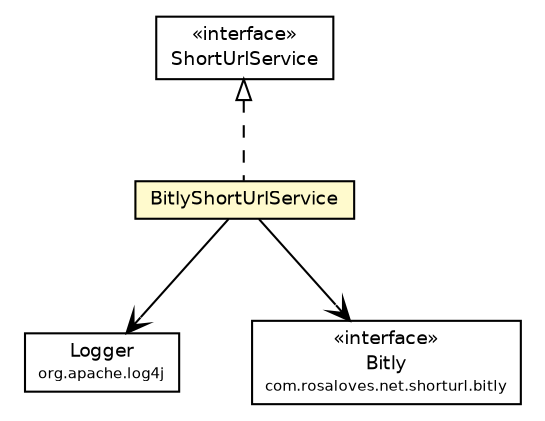 #!/usr/local/bin/dot
#
# Class diagram 
# Generated by UmlGraph version 4.6 (http://www.spinellis.gr/sw/umlgraph)
#

digraph G {
	edge [fontname="Helvetica",fontsize=10,labelfontname="Helvetica",labelfontsize=10];
	node [fontname="Helvetica",fontsize=10,shape=plaintext];
	// net.chrissearle.flickrvote.service.BitlyShortUrlService
	c5703 [label=<<table border="0" cellborder="1" cellspacing="0" cellpadding="2" port="p" bgcolor="lemonChiffon" href="./BitlyShortUrlService.html">
		<tr><td><table border="0" cellspacing="0" cellpadding="1">
			<tr><td> BitlyShortUrlService </td></tr>
		</table></td></tr>
		</table>>, fontname="Helvetica", fontcolor="black", fontsize=9.0];
	// net.chrissearle.flickrvote.service.ShortUrlService
	c5704 [label=<<table border="0" cellborder="1" cellspacing="0" cellpadding="2" port="p" href="./ShortUrlService.html">
		<tr><td><table border="0" cellspacing="0" cellpadding="1">
			<tr><td> &laquo;interface&raquo; </td></tr>
			<tr><td> ShortUrlService </td></tr>
		</table></td></tr>
		</table>>, fontname="Helvetica", fontcolor="black", fontsize=9.0];
	//net.chrissearle.flickrvote.service.BitlyShortUrlService implements net.chrissearle.flickrvote.service.ShortUrlService
	c5704:p -> c5703:p [dir=back,arrowtail=empty,style=dashed];
	// net.chrissearle.flickrvote.service.BitlyShortUrlService NAVASSOC org.apache.log4j.Logger
	c5703:p -> c5779:p [taillabel="", label="", headlabel="", fontname="Helvetica", fontcolor="black", fontsize=10.0, color="black", arrowhead=open];
	// net.chrissearle.flickrvote.service.BitlyShortUrlService NAVASSOC com.rosaloves.net.shorturl.bitly.Bitly
	c5703:p -> c5783:p [taillabel="", label="", headlabel="", fontname="Helvetica", fontcolor="black", fontsize=10.0, color="black", arrowhead=open];
	// org.apache.log4j.Logger
	c5779 [label=<<table border="0" cellborder="1" cellspacing="0" cellpadding="2" port="p">
		<tr><td><table border="0" cellspacing="0" cellpadding="1">
			<tr><td> Logger </td></tr>
			<tr><td><font point-size="7.0"> org.apache.log4j </font></td></tr>
		</table></td></tr>
		</table>>, fontname="Helvetica", fontcolor="black", fontsize=9.0];
	// com.rosaloves.net.shorturl.bitly.Bitly
	c5783 [label=<<table border="0" cellborder="1" cellspacing="0" cellpadding="2" port="p">
		<tr><td><table border="0" cellspacing="0" cellpadding="1">
			<tr><td> &laquo;interface&raquo; </td></tr>
			<tr><td> Bitly </td></tr>
			<tr><td><font point-size="7.0"> com.rosaloves.net.shorturl.bitly </font></td></tr>
		</table></td></tr>
		</table>>, fontname="Helvetica", fontcolor="black", fontsize=9.0];
}

